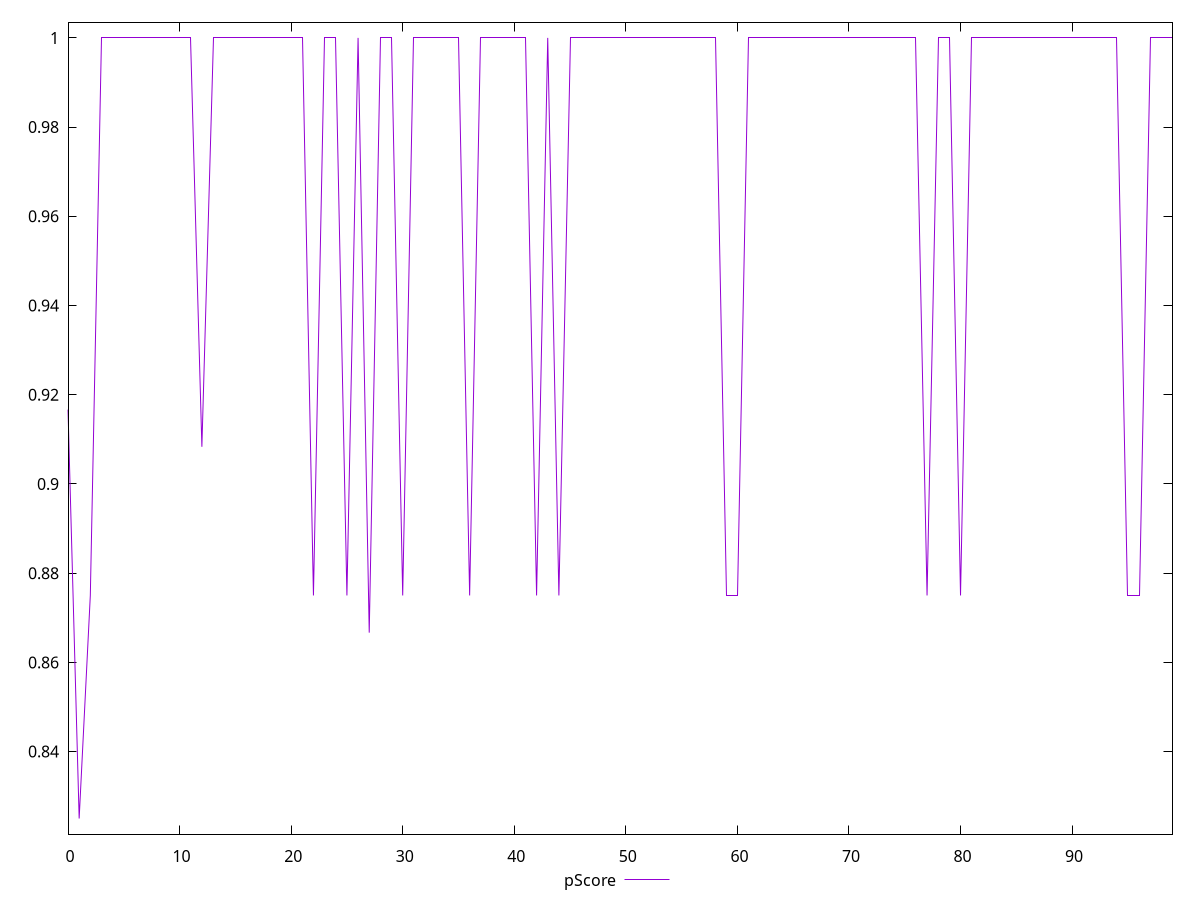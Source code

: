 reset

$pScore <<EOF
0 0.9166666666666666
1 0.825
2 0.875
3 1
4 1
5 1
6 1
7 1
8 1
9 1
10 1
11 1
12 0.9083333333333333
13 1
14 1
15 1
16 1
17 1
18 1
19 1
20 1
21 1
22 0.875
23 1
24 1
25 0.875
26 1
27 0.8666666666666667
28 1
29 1
30 0.875
31 1
32 1
33 1
34 1
35 1
36 0.875
37 1
38 1
39 1
40 1
41 1
42 0.875
43 1
44 0.875
45 1
46 1
47 1
48 1
49 1
50 1
51 1
52 1
53 1
54 1
55 1
56 1
57 1
58 1
59 0.875
60 0.875
61 1
62 1
63 1
64 1
65 1
66 1
67 1
68 1
69 1
70 1
71 1
72 1
73 1
74 1
75 1
76 1
77 0.875
78 1
79 1
80 0.875
81 1
82 1
83 1
84 1
85 1
86 1
87 1
88 1
89 1
90 1
91 1
92 1
93 1
94 1
95 0.875
96 0.875
97 1
98 1
99 1
EOF

set key outside below
set xrange [0:99]
set yrange [0.8215:1.0035]
set trange [0.8215:1.0035]
set terminal svg size 640, 500 enhanced background rgb 'white'
set output "reports/report_00027_2021-02-24T12-40-31.850Z/unminified-javascript/samples/agenda/pScore/values.svg"

plot $pScore title "pScore" with line

reset
